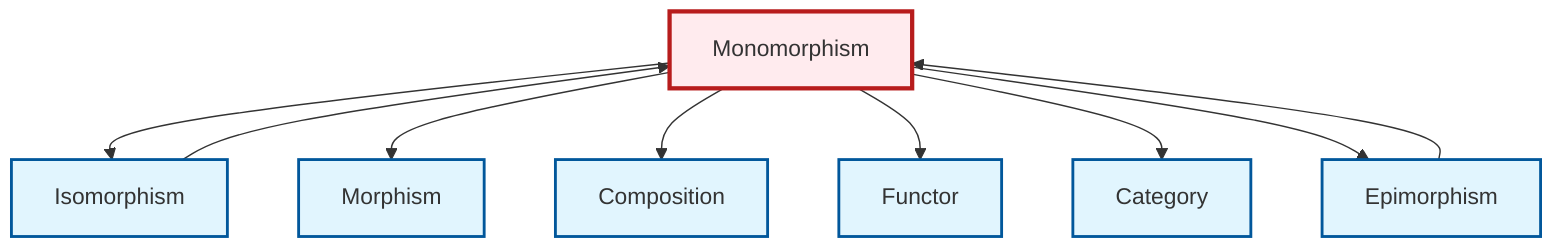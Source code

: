 graph TD
    classDef definition fill:#e1f5fe,stroke:#01579b,stroke-width:2px
    classDef theorem fill:#f3e5f5,stroke:#4a148c,stroke-width:2px
    classDef axiom fill:#fff3e0,stroke:#e65100,stroke-width:2px
    classDef example fill:#e8f5e9,stroke:#1b5e20,stroke-width:2px
    classDef current fill:#ffebee,stroke:#b71c1c,stroke-width:3px
    def-monomorphism["Monomorphism"]:::definition
    def-category["Category"]:::definition
    def-composition["Composition"]:::definition
    def-functor["Functor"]:::definition
    def-morphism["Morphism"]:::definition
    def-isomorphism["Isomorphism"]:::definition
    def-epimorphism["Epimorphism"]:::definition
    def-monomorphism --> def-isomorphism
    def-monomorphism --> def-morphism
    def-monomorphism --> def-composition
    def-monomorphism --> def-functor
    def-monomorphism --> def-category
    def-epimorphism --> def-monomorphism
    def-isomorphism --> def-monomorphism
    def-monomorphism --> def-epimorphism
    class def-monomorphism current